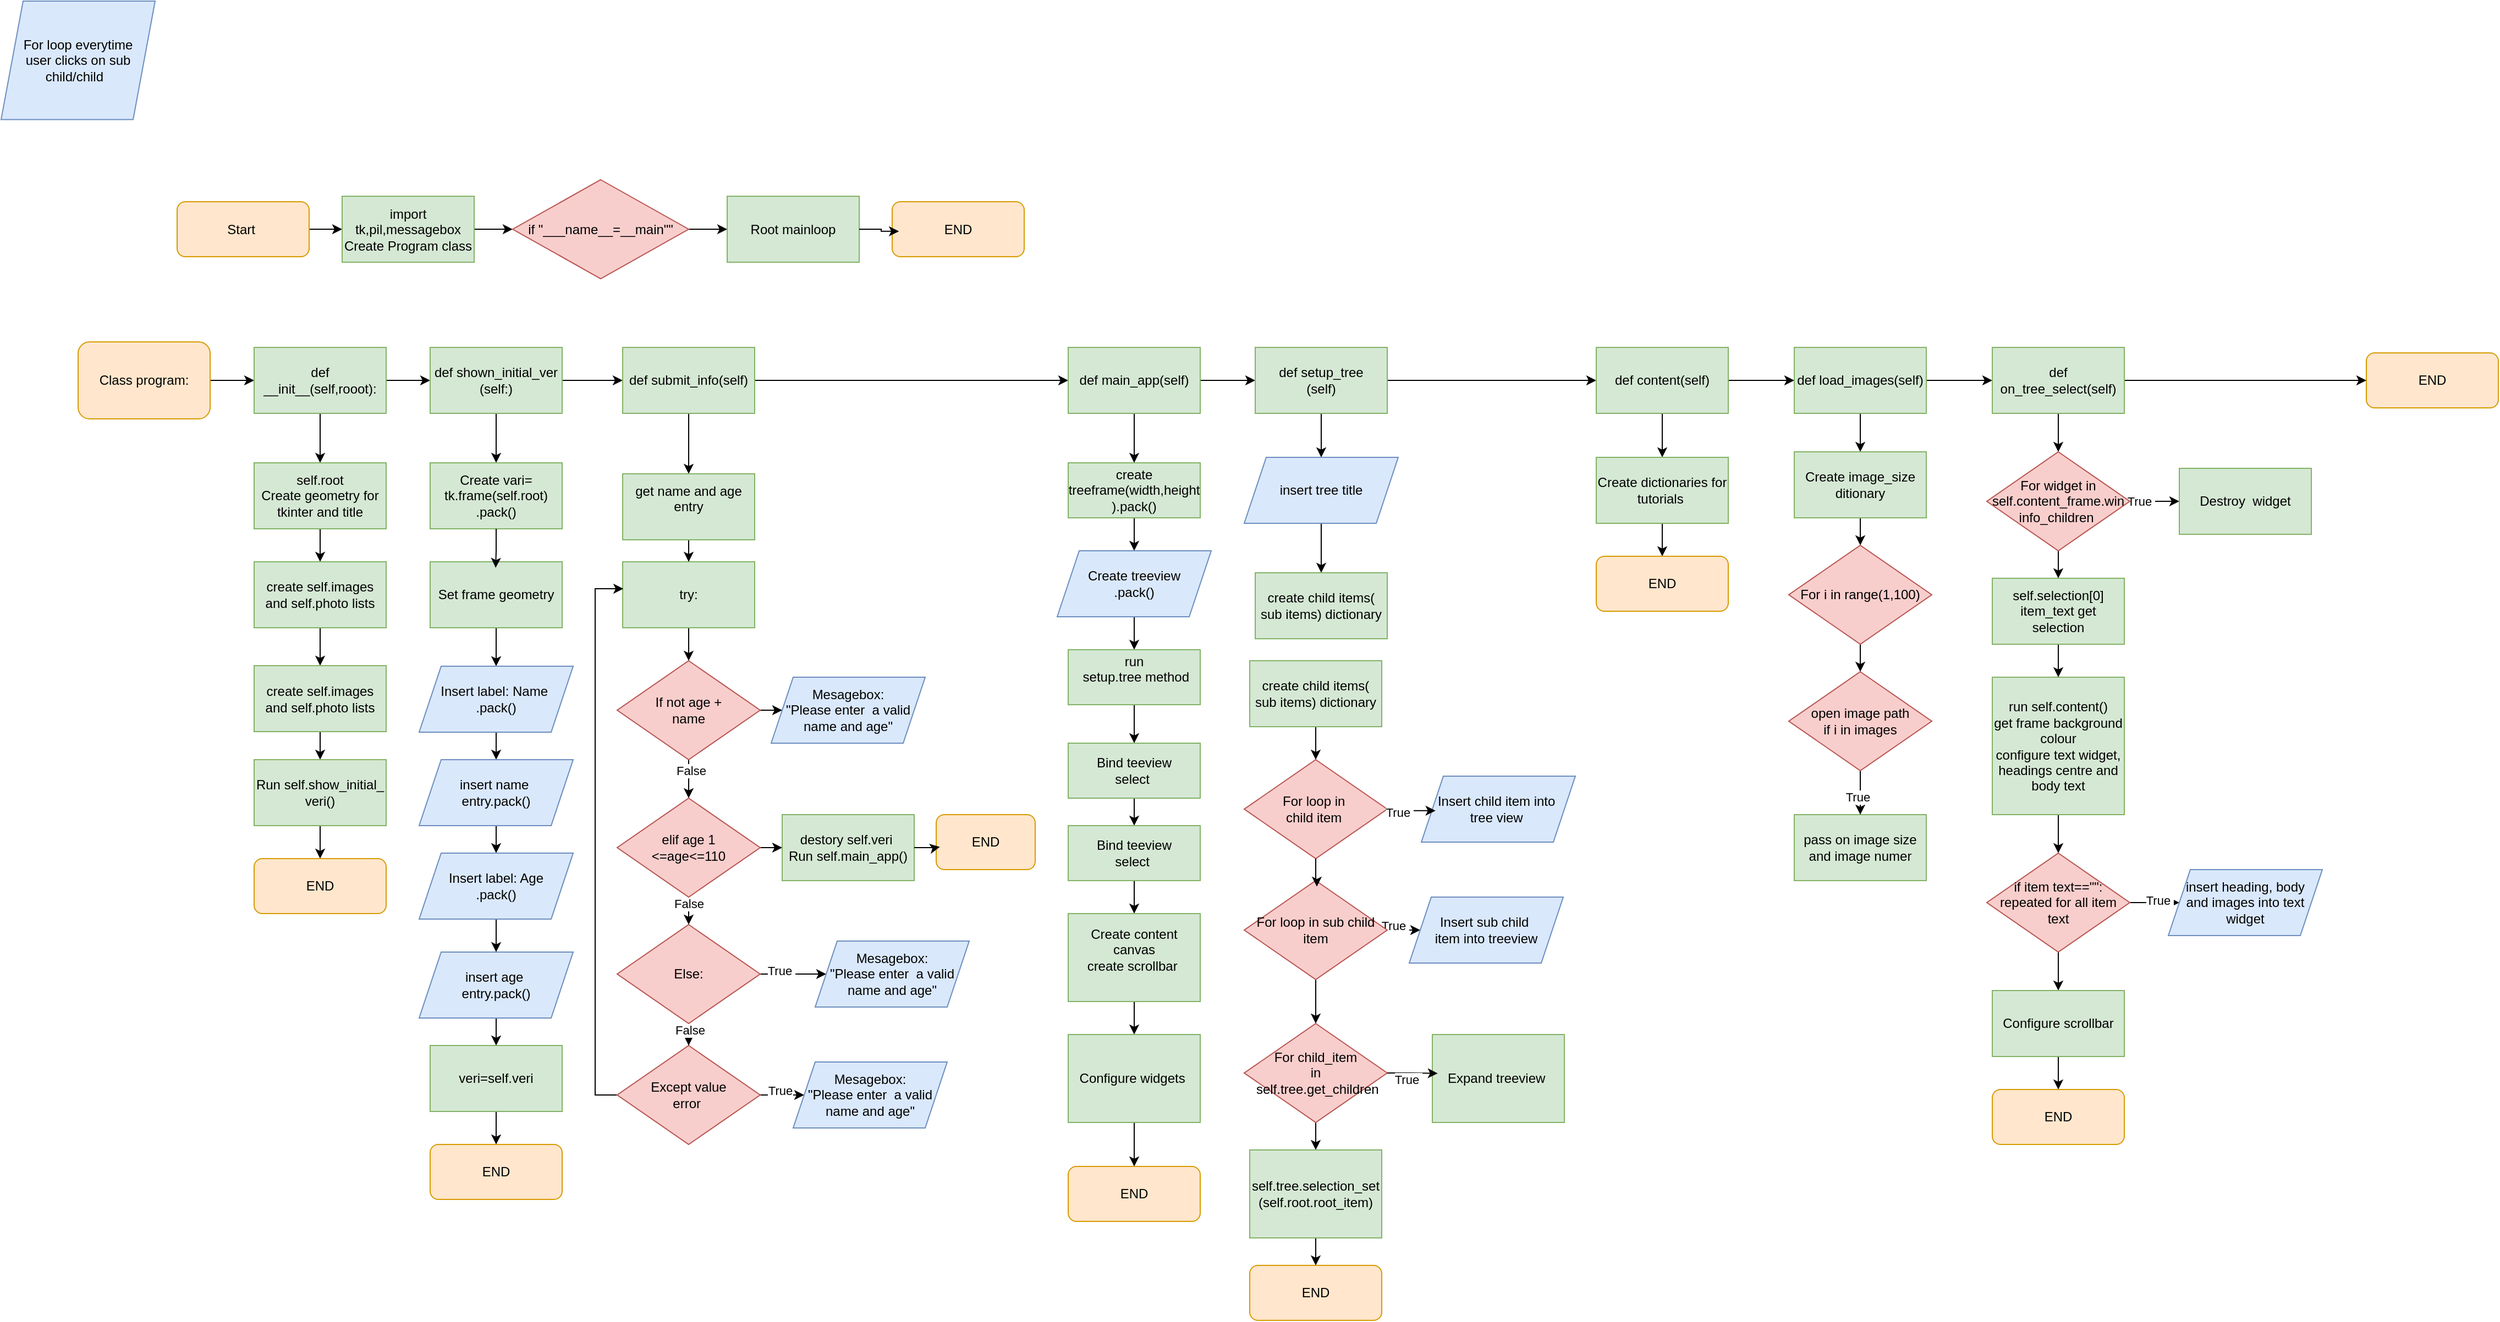 <mxfile version="24.7.16">
  <diagram id="C5RBs43oDa-KdzZeNtuy" name="Page-1">
    <mxGraphModel dx="2062" dy="1797" grid="1" gridSize="10" guides="1" tooltips="1" connect="1" arrows="1" fold="1" page="1" pageScale="1" pageWidth="827" pageHeight="1169" math="0" shadow="0">
      <root>
        <mxCell id="WIyWlLk6GJQsqaUBKTNV-0" />
        <mxCell id="WIyWlLk6GJQsqaUBKTNV-1" parent="WIyWlLk6GJQsqaUBKTNV-0" />
        <mxCell id="LlUl3qXtTgZlKiB08FRf-0" style="edgeStyle=orthogonalEdgeStyle;rounded=0;orthogonalLoop=1;jettySize=auto;html=1;" edge="1" parent="WIyWlLk6GJQsqaUBKTNV-1" source="LlUl3qXtTgZlKiB08FRf-1" target="LlUl3qXtTgZlKiB08FRf-9">
          <mxGeometry relative="1" as="geometry" />
        </mxCell>
        <mxCell id="LlUl3qXtTgZlKiB08FRf-1" value="Start&amp;nbsp;" style="rounded=1;whiteSpace=wrap;html=1;fillColor=#ffe6cc;strokeColor=#d79b00;" vertex="1" parent="WIyWlLk6GJQsqaUBKTNV-1">
          <mxGeometry x="-10" y="102.5" width="120" height="50" as="geometry" />
        </mxCell>
        <mxCell id="LlUl3qXtTgZlKiB08FRf-69" style="edgeStyle=orthogonalEdgeStyle;rounded=0;orthogonalLoop=1;jettySize=auto;html=1;" edge="1" parent="WIyWlLk6GJQsqaUBKTNV-1" source="LlUl3qXtTgZlKiB08FRf-9" target="LlUl3qXtTgZlKiB08FRf-75">
          <mxGeometry relative="1" as="geometry">
            <mxPoint x="305" y="127.5" as="targetPoint" />
          </mxGeometry>
        </mxCell>
        <mxCell id="LlUl3qXtTgZlKiB08FRf-9" value="&lt;div&gt;import tk,pil,messagebox&lt;/div&gt;Create Program class" style="rounded=0;whiteSpace=wrap;html=1;fillColor=#d5e8d4;strokeColor=#82b366;" vertex="1" parent="WIyWlLk6GJQsqaUBKTNV-1">
          <mxGeometry x="140" y="97.5" width="120" height="60" as="geometry" />
        </mxCell>
        <mxCell id="LlUl3qXtTgZlKiB08FRf-12" value="END" style="rounded=1;whiteSpace=wrap;html=1;fillColor=#ffe6cc;strokeColor=#d79b00;" vertex="1" parent="WIyWlLk6GJQsqaUBKTNV-1">
          <mxGeometry x="640" y="102.5" width="120" height="50" as="geometry" />
        </mxCell>
        <mxCell id="LlUl3qXtTgZlKiB08FRf-18" style="edgeStyle=orthogonalEdgeStyle;rounded=0;orthogonalLoop=1;jettySize=auto;html=1;" edge="1" parent="WIyWlLk6GJQsqaUBKTNV-1" source="LlUl3qXtTgZlKiB08FRf-19" target="LlUl3qXtTgZlKiB08FRf-80">
          <mxGeometry relative="1" as="geometry">
            <mxPoint x="40" y="265" as="targetPoint" />
          </mxGeometry>
        </mxCell>
        <mxCell id="LlUl3qXtTgZlKiB08FRf-19" value="Class program:" style="rounded=1;whiteSpace=wrap;html=1;fillColor=#ffe6cc;strokeColor=#d79b00;" vertex="1" parent="WIyWlLk6GJQsqaUBKTNV-1">
          <mxGeometry x="-100" y="230" width="120" height="70" as="geometry" />
        </mxCell>
        <mxCell id="LlUl3qXtTgZlKiB08FRf-22" value="END" style="rounded=1;whiteSpace=wrap;html=1;fillColor=#ffe6cc;strokeColor=#d79b00;" vertex="1" parent="WIyWlLk6GJQsqaUBKTNV-1">
          <mxGeometry x="1980" y="240" width="120" height="50" as="geometry" />
        </mxCell>
        <mxCell id="LlUl3qXtTgZlKiB08FRf-67" value="Root mainloop" style="rounded=0;whiteSpace=wrap;html=1;fillColor=#d5e8d4;strokeColor=#82b366;" vertex="1" parent="WIyWlLk6GJQsqaUBKTNV-1">
          <mxGeometry x="490" y="97.5" width="120" height="60" as="geometry" />
        </mxCell>
        <mxCell id="LlUl3qXtTgZlKiB08FRf-74" style="edgeStyle=orthogonalEdgeStyle;rounded=0;orthogonalLoop=1;jettySize=auto;html=1;entryX=0.051;entryY=0.538;entryDx=0;entryDy=0;entryPerimeter=0;" edge="1" parent="WIyWlLk6GJQsqaUBKTNV-1" source="LlUl3qXtTgZlKiB08FRf-67" target="LlUl3qXtTgZlKiB08FRf-12">
          <mxGeometry relative="1" as="geometry" />
        </mxCell>
        <mxCell id="LlUl3qXtTgZlKiB08FRf-77" style="edgeStyle=orthogonalEdgeStyle;rounded=0;orthogonalLoop=1;jettySize=auto;html=1;entryX=0;entryY=0.5;entryDx=0;entryDy=0;" edge="1" parent="WIyWlLk6GJQsqaUBKTNV-1" source="LlUl3qXtTgZlKiB08FRf-75" target="LlUl3qXtTgZlKiB08FRf-67">
          <mxGeometry relative="1" as="geometry" />
        </mxCell>
        <mxCell id="LlUl3qXtTgZlKiB08FRf-75" value="if &quot;___name__=__main&quot;&quot;" style="rhombus;whiteSpace=wrap;html=1;fillColor=#f8cecc;strokeColor=#b85450;" vertex="1" parent="WIyWlLk6GJQsqaUBKTNV-1">
          <mxGeometry x="295" y="82.5" width="160" height="90" as="geometry" />
        </mxCell>
        <mxCell id="LlUl3qXtTgZlKiB08FRf-78" value="For loop everytime&lt;div&gt;user clicks on sub&lt;/div&gt;&lt;div&gt;child/child&amp;nbsp;&amp;nbsp;&lt;/div&gt;" style="shape=parallelogram;perimeter=parallelogramPerimeter;whiteSpace=wrap;html=1;fixedSize=1;fillColor=#dae8fc;strokeColor=#6c8ebf;" vertex="1" parent="WIyWlLk6GJQsqaUBKTNV-1">
          <mxGeometry x="-170" y="-80.0" width="140" height="107.72" as="geometry" />
        </mxCell>
        <mxCell id="LlUl3qXtTgZlKiB08FRf-82" style="edgeStyle=orthogonalEdgeStyle;rounded=0;orthogonalLoop=1;jettySize=auto;html=1;entryX=0;entryY=0.5;entryDx=0;entryDy=0;" edge="1" parent="WIyWlLk6GJQsqaUBKTNV-1" source="LlUl3qXtTgZlKiB08FRf-80" target="LlUl3qXtTgZlKiB08FRf-81">
          <mxGeometry relative="1" as="geometry" />
        </mxCell>
        <mxCell id="LlUl3qXtTgZlKiB08FRf-109" style="edgeStyle=orthogonalEdgeStyle;rounded=0;orthogonalLoop=1;jettySize=auto;html=1;" edge="1" parent="WIyWlLk6GJQsqaUBKTNV-1" source="LlUl3qXtTgZlKiB08FRf-80" target="LlUl3qXtTgZlKiB08FRf-108">
          <mxGeometry relative="1" as="geometry" />
        </mxCell>
        <mxCell id="LlUl3qXtTgZlKiB08FRf-80" value="def __init__(self,rooot):" style="rounded=0;whiteSpace=wrap;html=1;fillColor=#d5e8d4;strokeColor=#82b366;" vertex="1" parent="WIyWlLk6GJQsqaUBKTNV-1">
          <mxGeometry x="60" y="235" width="120" height="60" as="geometry" />
        </mxCell>
        <mxCell id="LlUl3qXtTgZlKiB08FRf-86" style="edgeStyle=orthogonalEdgeStyle;rounded=0;orthogonalLoop=1;jettySize=auto;html=1;entryX=0;entryY=0.5;entryDx=0;entryDy=0;" edge="1" parent="WIyWlLk6GJQsqaUBKTNV-1" source="LlUl3qXtTgZlKiB08FRf-81" target="LlUl3qXtTgZlKiB08FRf-83">
          <mxGeometry relative="1" as="geometry" />
        </mxCell>
        <mxCell id="LlUl3qXtTgZlKiB08FRf-120" style="edgeStyle=orthogonalEdgeStyle;rounded=0;orthogonalLoop=1;jettySize=auto;html=1;" edge="1" parent="WIyWlLk6GJQsqaUBKTNV-1" source="LlUl3qXtTgZlKiB08FRf-81" target="LlUl3qXtTgZlKiB08FRf-119">
          <mxGeometry relative="1" as="geometry" />
        </mxCell>
        <mxCell id="LlUl3qXtTgZlKiB08FRf-81" value="def shown_initial_ver&lt;div&gt;(self:)&lt;/div&gt;" style="rounded=0;whiteSpace=wrap;html=1;fillColor=#d5e8d4;strokeColor=#82b366;" vertex="1" parent="WIyWlLk6GJQsqaUBKTNV-1">
          <mxGeometry x="220" y="235" width="120" height="60" as="geometry" />
        </mxCell>
        <mxCell id="LlUl3qXtTgZlKiB08FRf-92" style="edgeStyle=orthogonalEdgeStyle;rounded=0;orthogonalLoop=1;jettySize=auto;html=1;entryX=0;entryY=0.5;entryDx=0;entryDy=0;" edge="1" parent="WIyWlLk6GJQsqaUBKTNV-1" source="LlUl3qXtTgZlKiB08FRf-83" target="LlUl3qXtTgZlKiB08FRf-88">
          <mxGeometry relative="1" as="geometry" />
        </mxCell>
        <mxCell id="LlUl3qXtTgZlKiB08FRf-143" style="edgeStyle=orthogonalEdgeStyle;rounded=0;orthogonalLoop=1;jettySize=auto;html=1;" edge="1" parent="WIyWlLk6GJQsqaUBKTNV-1" source="LlUl3qXtTgZlKiB08FRf-83" target="LlUl3qXtTgZlKiB08FRf-137">
          <mxGeometry relative="1" as="geometry" />
        </mxCell>
        <mxCell id="LlUl3qXtTgZlKiB08FRf-83" value="def submit_info(self)" style="rounded=0;whiteSpace=wrap;html=1;fillColor=#d5e8d4;strokeColor=#82b366;" vertex="1" parent="WIyWlLk6GJQsqaUBKTNV-1">
          <mxGeometry x="395" y="235" width="120" height="60" as="geometry" />
        </mxCell>
        <mxCell id="LlUl3qXtTgZlKiB08FRf-87" style="edgeStyle=orthogonalEdgeStyle;rounded=0;orthogonalLoop=1;jettySize=auto;html=1;entryX=0;entryY=0.5;entryDx=0;entryDy=0;" edge="1" parent="WIyWlLk6GJQsqaUBKTNV-1" source="LlUl3qXtTgZlKiB08FRf-88" target="LlUl3qXtTgZlKiB08FRf-91">
          <mxGeometry relative="1" as="geometry">
            <mxPoint x="960.0" y="265" as="targetPoint" />
          </mxGeometry>
        </mxCell>
        <mxCell id="LlUl3qXtTgZlKiB08FRf-177" style="edgeStyle=orthogonalEdgeStyle;rounded=0;orthogonalLoop=1;jettySize=auto;html=1;" edge="1" parent="WIyWlLk6GJQsqaUBKTNV-1" source="LlUl3qXtTgZlKiB08FRf-88" target="LlUl3qXtTgZlKiB08FRf-176">
          <mxGeometry relative="1" as="geometry" />
        </mxCell>
        <mxCell id="LlUl3qXtTgZlKiB08FRf-88" value="def main_app(self)" style="rounded=0;whiteSpace=wrap;html=1;fillColor=#d5e8d4;strokeColor=#82b366;" vertex="1" parent="WIyWlLk6GJQsqaUBKTNV-1">
          <mxGeometry x="800" y="235" width="120" height="60" as="geometry" />
        </mxCell>
        <mxCell id="LlUl3qXtTgZlKiB08FRf-94" style="edgeStyle=orthogonalEdgeStyle;rounded=0;orthogonalLoop=1;jettySize=auto;html=1;entryX=0;entryY=0.5;entryDx=0;entryDy=0;" edge="1" parent="WIyWlLk6GJQsqaUBKTNV-1" source="LlUl3qXtTgZlKiB08FRf-91" target="LlUl3qXtTgZlKiB08FRf-96">
          <mxGeometry relative="1" as="geometry">
            <mxPoint x="1141" y="265" as="targetPoint" />
          </mxGeometry>
        </mxCell>
        <mxCell id="LlUl3qXtTgZlKiB08FRf-199" style="edgeStyle=orthogonalEdgeStyle;rounded=0;orthogonalLoop=1;jettySize=auto;html=1;" edge="1" parent="WIyWlLk6GJQsqaUBKTNV-1" source="LlUl3qXtTgZlKiB08FRf-91" target="LlUl3qXtTgZlKiB08FRf-198">
          <mxGeometry relative="1" as="geometry" />
        </mxCell>
        <mxCell id="LlUl3qXtTgZlKiB08FRf-91" value="def setup_tree&lt;div&gt;(self)&lt;/div&gt;" style="rounded=0;whiteSpace=wrap;html=1;fillColor=#d5e8d4;strokeColor=#82b366;" vertex="1" parent="WIyWlLk6GJQsqaUBKTNV-1">
          <mxGeometry x="970" y="235" width="120" height="60" as="geometry" />
        </mxCell>
        <mxCell id="LlUl3qXtTgZlKiB08FRf-217" style="edgeStyle=orthogonalEdgeStyle;rounded=0;orthogonalLoop=1;jettySize=auto;html=1;entryX=0;entryY=0.5;entryDx=0;entryDy=0;" edge="1" parent="WIyWlLk6GJQsqaUBKTNV-1" source="LlUl3qXtTgZlKiB08FRf-96" target="LlUl3qXtTgZlKiB08FRf-97">
          <mxGeometry relative="1" as="geometry" />
        </mxCell>
        <mxCell id="LlUl3qXtTgZlKiB08FRf-232" style="edgeStyle=orthogonalEdgeStyle;rounded=0;orthogonalLoop=1;jettySize=auto;html=1;" edge="1" parent="WIyWlLk6GJQsqaUBKTNV-1" source="LlUl3qXtTgZlKiB08FRf-96" target="LlUl3qXtTgZlKiB08FRf-231">
          <mxGeometry relative="1" as="geometry" />
        </mxCell>
        <mxCell id="LlUl3qXtTgZlKiB08FRf-96" value="def content(self)" style="rounded=0;whiteSpace=wrap;html=1;fillColor=#d5e8d4;strokeColor=#82b366;" vertex="1" parent="WIyWlLk6GJQsqaUBKTNV-1">
          <mxGeometry x="1280" y="235" width="120" height="60" as="geometry" />
        </mxCell>
        <mxCell id="LlUl3qXtTgZlKiB08FRf-236" style="edgeStyle=orthogonalEdgeStyle;rounded=0;orthogonalLoop=1;jettySize=auto;html=1;entryX=0.5;entryY=0;entryDx=0;entryDy=0;" edge="1" parent="WIyWlLk6GJQsqaUBKTNV-1" source="LlUl3qXtTgZlKiB08FRf-97" target="LlUl3qXtTgZlKiB08FRf-235">
          <mxGeometry relative="1" as="geometry" />
        </mxCell>
        <mxCell id="LlUl3qXtTgZlKiB08FRf-254" style="edgeStyle=orthogonalEdgeStyle;rounded=0;orthogonalLoop=1;jettySize=auto;html=1;entryX=0;entryY=0.5;entryDx=0;entryDy=0;" edge="1" parent="WIyWlLk6GJQsqaUBKTNV-1" source="LlUl3qXtTgZlKiB08FRf-97" target="LlUl3qXtTgZlKiB08FRf-99">
          <mxGeometry relative="1" as="geometry" />
        </mxCell>
        <mxCell id="LlUl3qXtTgZlKiB08FRf-97" value="def load_images(self)" style="rounded=0;whiteSpace=wrap;html=1;fillColor=#d5e8d4;strokeColor=#82b366;" vertex="1" parent="WIyWlLk6GJQsqaUBKTNV-1">
          <mxGeometry x="1460" y="235" width="120" height="60" as="geometry" />
        </mxCell>
        <mxCell id="LlUl3qXtTgZlKiB08FRf-107" style="edgeStyle=orthogonalEdgeStyle;rounded=0;orthogonalLoop=1;jettySize=auto;html=1;" edge="1" parent="WIyWlLk6GJQsqaUBKTNV-1" source="LlUl3qXtTgZlKiB08FRf-99" target="LlUl3qXtTgZlKiB08FRf-22">
          <mxGeometry relative="1" as="geometry" />
        </mxCell>
        <mxCell id="LlUl3qXtTgZlKiB08FRf-257" style="edgeStyle=orthogonalEdgeStyle;rounded=0;orthogonalLoop=1;jettySize=auto;html=1;" edge="1" parent="WIyWlLk6GJQsqaUBKTNV-1" source="LlUl3qXtTgZlKiB08FRf-99" target="LlUl3qXtTgZlKiB08FRf-255">
          <mxGeometry relative="1" as="geometry" />
        </mxCell>
        <mxCell id="LlUl3qXtTgZlKiB08FRf-99" value="def on_tree_select(self)" style="rounded=0;whiteSpace=wrap;html=1;fillColor=#d5e8d4;strokeColor=#82b366;" vertex="1" parent="WIyWlLk6GJQsqaUBKTNV-1">
          <mxGeometry x="1640" y="235" width="120" height="60" as="geometry" />
        </mxCell>
        <mxCell id="LlUl3qXtTgZlKiB08FRf-111" style="edgeStyle=orthogonalEdgeStyle;rounded=0;orthogonalLoop=1;jettySize=auto;html=1;" edge="1" parent="WIyWlLk6GJQsqaUBKTNV-1" source="LlUl3qXtTgZlKiB08FRf-108" target="LlUl3qXtTgZlKiB08FRf-110">
          <mxGeometry relative="1" as="geometry" />
        </mxCell>
        <mxCell id="LlUl3qXtTgZlKiB08FRf-108" value="&lt;div&gt;self.root&lt;/div&gt;Create geometry for tkinter and title" style="rounded=0;whiteSpace=wrap;html=1;fillColor=#d5e8d4;strokeColor=#82b366;" vertex="1" parent="WIyWlLk6GJQsqaUBKTNV-1">
          <mxGeometry x="60" y="340" width="120" height="60" as="geometry" />
        </mxCell>
        <mxCell id="LlUl3qXtTgZlKiB08FRf-114" style="edgeStyle=orthogonalEdgeStyle;rounded=0;orthogonalLoop=1;jettySize=auto;html=1;" edge="1" parent="WIyWlLk6GJQsqaUBKTNV-1" source="LlUl3qXtTgZlKiB08FRf-110" target="LlUl3qXtTgZlKiB08FRf-112">
          <mxGeometry relative="1" as="geometry" />
        </mxCell>
        <mxCell id="LlUl3qXtTgZlKiB08FRf-110" value="create self.images and self.photo lists" style="rounded=0;whiteSpace=wrap;html=1;fillColor=#d5e8d4;strokeColor=#82b366;" vertex="1" parent="WIyWlLk6GJQsqaUBKTNV-1">
          <mxGeometry x="60" y="430" width="120" height="60" as="geometry" />
        </mxCell>
        <mxCell id="LlUl3qXtTgZlKiB08FRf-116" style="edgeStyle=orthogonalEdgeStyle;rounded=0;orthogonalLoop=1;jettySize=auto;html=1;" edge="1" parent="WIyWlLk6GJQsqaUBKTNV-1" source="LlUl3qXtTgZlKiB08FRf-112" target="LlUl3qXtTgZlKiB08FRf-115">
          <mxGeometry relative="1" as="geometry" />
        </mxCell>
        <mxCell id="LlUl3qXtTgZlKiB08FRf-112" value="create self.images and self.photo lists" style="rounded=0;whiteSpace=wrap;html=1;fillColor=#d5e8d4;strokeColor=#82b366;" vertex="1" parent="WIyWlLk6GJQsqaUBKTNV-1">
          <mxGeometry x="60" y="524.5" width="120" height="60" as="geometry" />
        </mxCell>
        <mxCell id="LlUl3qXtTgZlKiB08FRf-118" style="edgeStyle=orthogonalEdgeStyle;rounded=0;orthogonalLoop=1;jettySize=auto;html=1;" edge="1" parent="WIyWlLk6GJQsqaUBKTNV-1" source="LlUl3qXtTgZlKiB08FRf-115" target="LlUl3qXtTgZlKiB08FRf-117">
          <mxGeometry relative="1" as="geometry" />
        </mxCell>
        <mxCell id="LlUl3qXtTgZlKiB08FRf-115" value="Run self.show_initial_&lt;div&gt;veri()&lt;/div&gt;" style="rounded=0;whiteSpace=wrap;html=1;fillColor=#d5e8d4;strokeColor=#82b366;" vertex="1" parent="WIyWlLk6GJQsqaUBKTNV-1">
          <mxGeometry x="60" y="610" width="120" height="60" as="geometry" />
        </mxCell>
        <mxCell id="LlUl3qXtTgZlKiB08FRf-117" value="END" style="rounded=1;whiteSpace=wrap;html=1;fillColor=#ffe6cc;strokeColor=#d79b00;" vertex="1" parent="WIyWlLk6GJQsqaUBKTNV-1">
          <mxGeometry x="60" y="700" width="120" height="50" as="geometry" />
        </mxCell>
        <mxCell id="LlUl3qXtTgZlKiB08FRf-119" value="Create vari= tk.frame(self.root)&lt;div&gt;.pack()&lt;div&gt;&lt;/div&gt;&lt;/div&gt;" style="rounded=0;whiteSpace=wrap;html=1;fillColor=#d5e8d4;strokeColor=#82b366;" vertex="1" parent="WIyWlLk6GJQsqaUBKTNV-1">
          <mxGeometry x="220" y="340" width="120" height="60" as="geometry" />
        </mxCell>
        <mxCell id="LlUl3qXtTgZlKiB08FRf-126" style="edgeStyle=orthogonalEdgeStyle;rounded=0;orthogonalLoop=1;jettySize=auto;html=1;" edge="1" parent="WIyWlLk6GJQsqaUBKTNV-1" source="LlUl3qXtTgZlKiB08FRf-121" target="LlUl3qXtTgZlKiB08FRf-124">
          <mxGeometry relative="1" as="geometry" />
        </mxCell>
        <mxCell id="LlUl3qXtTgZlKiB08FRf-121" value="Set frame geometry&lt;div&gt;&lt;div&gt;&lt;/div&gt;&lt;/div&gt;" style="rounded=0;whiteSpace=wrap;html=1;fillColor=#d5e8d4;strokeColor=#82b366;" vertex="1" parent="WIyWlLk6GJQsqaUBKTNV-1">
          <mxGeometry x="220" y="430" width="120" height="60" as="geometry" />
        </mxCell>
        <mxCell id="LlUl3qXtTgZlKiB08FRf-122" style="edgeStyle=orthogonalEdgeStyle;rounded=0;orthogonalLoop=1;jettySize=auto;html=1;entryX=0.496;entryY=0.091;entryDx=0;entryDy=0;entryPerimeter=0;" edge="1" parent="WIyWlLk6GJQsqaUBKTNV-1" source="LlUl3qXtTgZlKiB08FRf-119" target="LlUl3qXtTgZlKiB08FRf-121">
          <mxGeometry relative="1" as="geometry" />
        </mxCell>
        <mxCell id="LlUl3qXtTgZlKiB08FRf-129" style="edgeStyle=orthogonalEdgeStyle;rounded=0;orthogonalLoop=1;jettySize=auto;html=1;" edge="1" parent="WIyWlLk6GJQsqaUBKTNV-1" source="LlUl3qXtTgZlKiB08FRf-124" target="LlUl3qXtTgZlKiB08FRf-128">
          <mxGeometry relative="1" as="geometry" />
        </mxCell>
        <mxCell id="LlUl3qXtTgZlKiB08FRf-124" value="Insert label: Name&amp;nbsp;&lt;div&gt;.pack()&lt;/div&gt;" style="shape=parallelogram;perimeter=parallelogramPerimeter;whiteSpace=wrap;html=1;fixedSize=1;fillColor=#dae8fc;strokeColor=#6c8ebf;" vertex="1" parent="WIyWlLk6GJQsqaUBKTNV-1">
          <mxGeometry x="210" y="525" width="140" height="60" as="geometry" />
        </mxCell>
        <mxCell id="LlUl3qXtTgZlKiB08FRf-140" style="edgeStyle=orthogonalEdgeStyle;rounded=0;orthogonalLoop=1;jettySize=auto;html=1;" edge="1" parent="WIyWlLk6GJQsqaUBKTNV-1" source="LlUl3qXtTgZlKiB08FRf-128" target="LlUl3qXtTgZlKiB08FRf-138">
          <mxGeometry relative="1" as="geometry" />
        </mxCell>
        <mxCell id="LlUl3qXtTgZlKiB08FRf-128" value="insert name&amp;nbsp;&lt;div&gt;entry.pack()&lt;/div&gt;" style="shape=parallelogram;perimeter=parallelogramPerimeter;whiteSpace=wrap;html=1;fixedSize=1;fillColor=#dae8fc;strokeColor=#6c8ebf;" vertex="1" parent="WIyWlLk6GJQsqaUBKTNV-1">
          <mxGeometry x="210" y="610" width="140" height="60" as="geometry" />
        </mxCell>
        <mxCell id="LlUl3qXtTgZlKiB08FRf-135" style="edgeStyle=orthogonalEdgeStyle;rounded=0;orthogonalLoop=1;jettySize=auto;html=1;" edge="1" parent="WIyWlLk6GJQsqaUBKTNV-1" source="LlUl3qXtTgZlKiB08FRf-131" target="LlUl3qXtTgZlKiB08FRf-133">
          <mxGeometry relative="1" as="geometry" />
        </mxCell>
        <mxCell id="LlUl3qXtTgZlKiB08FRf-131" value="veri=self.veri&lt;div&gt;&lt;div&gt;&lt;/div&gt;&lt;/div&gt;" style="rounded=0;whiteSpace=wrap;html=1;fillColor=#d5e8d4;strokeColor=#82b366;" vertex="1" parent="WIyWlLk6GJQsqaUBKTNV-1">
          <mxGeometry x="220" y="870" width="120" height="60" as="geometry" />
        </mxCell>
        <mxCell id="LlUl3qXtTgZlKiB08FRf-133" value="END" style="rounded=1;whiteSpace=wrap;html=1;fillColor=#ffe6cc;strokeColor=#d79b00;" vertex="1" parent="WIyWlLk6GJQsqaUBKTNV-1">
          <mxGeometry x="220" y="960" width="120" height="50" as="geometry" />
        </mxCell>
        <mxCell id="LlUl3qXtTgZlKiB08FRf-151" style="edgeStyle=orthogonalEdgeStyle;rounded=0;orthogonalLoop=1;jettySize=auto;html=1;" edge="1" parent="WIyWlLk6GJQsqaUBKTNV-1" source="LlUl3qXtTgZlKiB08FRf-136" target="LlUl3qXtTgZlKiB08FRf-147">
          <mxGeometry relative="1" as="geometry" />
        </mxCell>
        <mxCell id="LlUl3qXtTgZlKiB08FRf-172" value="False" style="edgeLabel;html=1;align=center;verticalAlign=middle;resizable=0;points=[];" vertex="1" connectable="0" parent="LlUl3qXtTgZlKiB08FRf-151">
          <mxGeometry x="-0.556" y="2" relative="1" as="geometry">
            <mxPoint as="offset" />
          </mxGeometry>
        </mxCell>
        <mxCell id="LlUl3qXtTgZlKiB08FRf-160" style="edgeStyle=orthogonalEdgeStyle;rounded=0;orthogonalLoop=1;jettySize=auto;html=1;entryX=0;entryY=0.5;entryDx=0;entryDy=0;" edge="1" parent="WIyWlLk6GJQsqaUBKTNV-1" source="LlUl3qXtTgZlKiB08FRf-136" target="LlUl3qXtTgZlKiB08FRf-159">
          <mxGeometry relative="1" as="geometry" />
        </mxCell>
        <mxCell id="LlUl3qXtTgZlKiB08FRf-136" value="If not age +&lt;div&gt;name&lt;/div&gt;" style="rhombus;whiteSpace=wrap;html=1;fillColor=#f8cecc;strokeColor=#b85450;" vertex="1" parent="WIyWlLk6GJQsqaUBKTNV-1">
          <mxGeometry x="390" y="520" width="130" height="90" as="geometry" />
        </mxCell>
        <mxCell id="LlUl3qXtTgZlKiB08FRf-149" style="edgeStyle=orthogonalEdgeStyle;rounded=0;orthogonalLoop=1;jettySize=auto;html=1;" edge="1" parent="WIyWlLk6GJQsqaUBKTNV-1" source="LlUl3qXtTgZlKiB08FRf-137" target="LlUl3qXtTgZlKiB08FRf-148">
          <mxGeometry relative="1" as="geometry" />
        </mxCell>
        <mxCell id="LlUl3qXtTgZlKiB08FRf-137" value="get name and age entry&lt;div&gt;&lt;div&gt;&lt;/div&gt;&lt;/div&gt;&lt;div&gt;&lt;br&gt;&lt;/div&gt;" style="rounded=0;whiteSpace=wrap;html=1;fillColor=#d5e8d4;strokeColor=#82b366;" vertex="1" parent="WIyWlLk6GJQsqaUBKTNV-1">
          <mxGeometry x="395" y="350" width="120" height="60" as="geometry" />
        </mxCell>
        <mxCell id="LlUl3qXtTgZlKiB08FRf-141" style="edgeStyle=orthogonalEdgeStyle;rounded=0;orthogonalLoop=1;jettySize=auto;html=1;" edge="1" parent="WIyWlLk6GJQsqaUBKTNV-1" source="LlUl3qXtTgZlKiB08FRf-138" target="LlUl3qXtTgZlKiB08FRf-139">
          <mxGeometry relative="1" as="geometry" />
        </mxCell>
        <mxCell id="LlUl3qXtTgZlKiB08FRf-138" value="Insert label: Age&lt;div&gt;.pack()&lt;/div&gt;" style="shape=parallelogram;perimeter=parallelogramPerimeter;whiteSpace=wrap;html=1;fixedSize=1;fillColor=#dae8fc;strokeColor=#6c8ebf;" vertex="1" parent="WIyWlLk6GJQsqaUBKTNV-1">
          <mxGeometry x="210" y="695" width="140" height="60" as="geometry" />
        </mxCell>
        <mxCell id="LlUl3qXtTgZlKiB08FRf-142" style="edgeStyle=orthogonalEdgeStyle;rounded=0;orthogonalLoop=1;jettySize=auto;html=1;" edge="1" parent="WIyWlLk6GJQsqaUBKTNV-1" source="LlUl3qXtTgZlKiB08FRf-139" target="LlUl3qXtTgZlKiB08FRf-131">
          <mxGeometry relative="1" as="geometry" />
        </mxCell>
        <mxCell id="LlUl3qXtTgZlKiB08FRf-139" value="insert age&amp;nbsp;&lt;div&gt;entry.pack()&lt;/div&gt;" style="shape=parallelogram;perimeter=parallelogramPerimeter;whiteSpace=wrap;html=1;fixedSize=1;fillColor=#dae8fc;strokeColor=#6c8ebf;" vertex="1" parent="WIyWlLk6GJQsqaUBKTNV-1">
          <mxGeometry x="210" y="785" width="140" height="60" as="geometry" />
        </mxCell>
        <mxCell id="LlUl3qXtTgZlKiB08FRf-156" style="edgeStyle=orthogonalEdgeStyle;rounded=0;orthogonalLoop=1;jettySize=auto;html=1;" edge="1" parent="WIyWlLk6GJQsqaUBKTNV-1" source="LlUl3qXtTgZlKiB08FRf-145" target="LlUl3qXtTgZlKiB08FRf-155">
          <mxGeometry relative="1" as="geometry" />
        </mxCell>
        <mxCell id="LlUl3qXtTgZlKiB08FRf-174" value="False" style="edgeLabel;html=1;align=center;verticalAlign=middle;resizable=0;points=[];" vertex="1" connectable="0" parent="LlUl3qXtTgZlKiB08FRf-156">
          <mxGeometry x="0.525" y="1" relative="1" as="geometry">
            <mxPoint as="offset" />
          </mxGeometry>
        </mxCell>
        <mxCell id="LlUl3qXtTgZlKiB08FRf-171" style="edgeStyle=orthogonalEdgeStyle;rounded=0;orthogonalLoop=1;jettySize=auto;html=1;entryX=0;entryY=0.5;entryDx=0;entryDy=0;" edge="1" parent="WIyWlLk6GJQsqaUBKTNV-1" source="LlUl3qXtTgZlKiB08FRf-145" target="LlUl3qXtTgZlKiB08FRf-169">
          <mxGeometry relative="1" as="geometry" />
        </mxCell>
        <mxCell id="LlUl3qXtTgZlKiB08FRf-289" value="True&amp;nbsp;" style="edgeLabel;html=1;align=center;verticalAlign=middle;resizable=0;points=[];" vertex="1" connectable="0" parent="LlUl3qXtTgZlKiB08FRf-171">
          <mxGeometry x="-0.372" y="3" relative="1" as="geometry">
            <mxPoint as="offset" />
          </mxGeometry>
        </mxCell>
        <mxCell id="LlUl3qXtTgZlKiB08FRf-145" value="Else:" style="rhombus;whiteSpace=wrap;html=1;fillColor=#f8cecc;strokeColor=#b85450;" vertex="1" parent="WIyWlLk6GJQsqaUBKTNV-1">
          <mxGeometry x="390" y="760" width="130" height="90" as="geometry" />
        </mxCell>
        <mxCell id="LlUl3qXtTgZlKiB08FRf-152" style="edgeStyle=orthogonalEdgeStyle;rounded=0;orthogonalLoop=1;jettySize=auto;html=1;entryX=0.5;entryY=0;entryDx=0;entryDy=0;" edge="1" parent="WIyWlLk6GJQsqaUBKTNV-1" source="LlUl3qXtTgZlKiB08FRf-147" target="LlUl3qXtTgZlKiB08FRf-145">
          <mxGeometry relative="1" as="geometry" />
        </mxCell>
        <mxCell id="LlUl3qXtTgZlKiB08FRf-173" value="False" style="edgeLabel;html=1;align=center;verticalAlign=middle;resizable=0;points=[];" vertex="1" connectable="0" parent="LlUl3qXtTgZlKiB08FRf-152">
          <mxGeometry x="0.316" relative="1" as="geometry">
            <mxPoint as="offset" />
          </mxGeometry>
        </mxCell>
        <mxCell id="LlUl3qXtTgZlKiB08FRf-165" style="edgeStyle=orthogonalEdgeStyle;rounded=0;orthogonalLoop=1;jettySize=auto;html=1;" edge="1" parent="WIyWlLk6GJQsqaUBKTNV-1" source="LlUl3qXtTgZlKiB08FRf-147" target="LlUl3qXtTgZlKiB08FRf-164">
          <mxGeometry relative="1" as="geometry" />
        </mxCell>
        <mxCell id="LlUl3qXtTgZlKiB08FRf-147" value="elif age 1&lt;div&gt;&amp;lt;=age&amp;lt;=110&lt;/div&gt;" style="rhombus;whiteSpace=wrap;html=1;fillColor=#f8cecc;strokeColor=#b85450;" vertex="1" parent="WIyWlLk6GJQsqaUBKTNV-1">
          <mxGeometry x="390" y="645" width="130" height="90" as="geometry" />
        </mxCell>
        <mxCell id="LlUl3qXtTgZlKiB08FRf-150" style="edgeStyle=orthogonalEdgeStyle;rounded=0;orthogonalLoop=1;jettySize=auto;html=1;" edge="1" parent="WIyWlLk6GJQsqaUBKTNV-1" source="LlUl3qXtTgZlKiB08FRf-148" target="LlUl3qXtTgZlKiB08FRf-136">
          <mxGeometry relative="1" as="geometry" />
        </mxCell>
        <mxCell id="LlUl3qXtTgZlKiB08FRf-148" value="try:" style="rounded=0;whiteSpace=wrap;html=1;fillColor=#d5e8d4;strokeColor=#82b366;" vertex="1" parent="WIyWlLk6GJQsqaUBKTNV-1">
          <mxGeometry x="395" y="430" width="120" height="60" as="geometry" />
        </mxCell>
        <mxCell id="LlUl3qXtTgZlKiB08FRf-175" style="edgeStyle=orthogonalEdgeStyle;rounded=0;orthogonalLoop=1;jettySize=auto;html=1;entryX=0.005;entryY=0.409;entryDx=0;entryDy=0;entryPerimeter=0;" edge="1" parent="WIyWlLk6GJQsqaUBKTNV-1" source="LlUl3qXtTgZlKiB08FRf-155" target="LlUl3qXtTgZlKiB08FRf-148">
          <mxGeometry relative="1" as="geometry">
            <mxPoint x="370.0" y="730" as="targetPoint" />
            <Array as="points">
              <mxPoint x="370" y="915" />
              <mxPoint x="370" y="454" />
            </Array>
          </mxGeometry>
        </mxCell>
        <mxCell id="LlUl3qXtTgZlKiB08FRf-288" style="edgeStyle=orthogonalEdgeStyle;rounded=0;orthogonalLoop=1;jettySize=auto;html=1;" edge="1" parent="WIyWlLk6GJQsqaUBKTNV-1" source="LlUl3qXtTgZlKiB08FRf-155" target="LlUl3qXtTgZlKiB08FRf-287">
          <mxGeometry relative="1" as="geometry" />
        </mxCell>
        <mxCell id="LlUl3qXtTgZlKiB08FRf-290" value="True" style="edgeLabel;html=1;align=center;verticalAlign=middle;resizable=0;points=[];" vertex="1" connectable="0" parent="LlUl3qXtTgZlKiB08FRf-288">
          <mxGeometry x="-0.272" y="-4" relative="1" as="geometry">
            <mxPoint as="offset" />
          </mxGeometry>
        </mxCell>
        <mxCell id="LlUl3qXtTgZlKiB08FRf-155" value="Except value&lt;div&gt;error&amp;nbsp;&lt;/div&gt;" style="rhombus;whiteSpace=wrap;html=1;fillColor=#f8cecc;strokeColor=#b85450;" vertex="1" parent="WIyWlLk6GJQsqaUBKTNV-1">
          <mxGeometry x="390" y="870" width="130" height="90" as="geometry" />
        </mxCell>
        <mxCell id="LlUl3qXtTgZlKiB08FRf-159" value="Mesagebox:&lt;div&gt;&quot;Please enter&amp;nbsp; a valid name and age&lt;span style=&quot;background-color: initial;&quot;&gt;&quot;&lt;/span&gt;&lt;/div&gt;" style="shape=parallelogram;perimeter=parallelogramPerimeter;whiteSpace=wrap;html=1;fixedSize=1;fillColor=#dae8fc;strokeColor=#6c8ebf;" vertex="1" parent="WIyWlLk6GJQsqaUBKTNV-1">
          <mxGeometry x="530" y="535" width="140" height="60" as="geometry" />
        </mxCell>
        <mxCell id="LlUl3qXtTgZlKiB08FRf-164" value="destory self.veri&amp;nbsp;&lt;div&gt;Run self.main_app()&lt;/div&gt;" style="rounded=0;whiteSpace=wrap;html=1;fillColor=#d5e8d4;strokeColor=#82b366;" vertex="1" parent="WIyWlLk6GJQsqaUBKTNV-1">
          <mxGeometry x="540" y="660" width="120" height="60" as="geometry" />
        </mxCell>
        <mxCell id="LlUl3qXtTgZlKiB08FRf-166" value="END" style="rounded=1;whiteSpace=wrap;html=1;fillColor=#ffe6cc;strokeColor=#d79b00;" vertex="1" parent="WIyWlLk6GJQsqaUBKTNV-1">
          <mxGeometry x="680" y="660" width="90" height="50" as="geometry" />
        </mxCell>
        <mxCell id="LlUl3qXtTgZlKiB08FRf-167" style="edgeStyle=orthogonalEdgeStyle;rounded=0;orthogonalLoop=1;jettySize=auto;html=1;entryX=0.037;entryY=0.588;entryDx=0;entryDy=0;entryPerimeter=0;" edge="1" parent="WIyWlLk6GJQsqaUBKTNV-1" source="LlUl3qXtTgZlKiB08FRf-164" target="LlUl3qXtTgZlKiB08FRf-166">
          <mxGeometry relative="1" as="geometry" />
        </mxCell>
        <mxCell id="LlUl3qXtTgZlKiB08FRf-169" value="Mesagebox:&lt;div&gt;&quot;Please enter&amp;nbsp; a valid name and age&lt;span style=&quot;background-color: initial;&quot;&gt;&quot;&lt;/span&gt;&lt;/div&gt;" style="shape=parallelogram;perimeter=parallelogramPerimeter;whiteSpace=wrap;html=1;fixedSize=1;fillColor=#dae8fc;strokeColor=#6c8ebf;" vertex="1" parent="WIyWlLk6GJQsqaUBKTNV-1">
          <mxGeometry x="570" y="775" width="140" height="60" as="geometry" />
        </mxCell>
        <mxCell id="LlUl3qXtTgZlKiB08FRf-180" style="edgeStyle=orthogonalEdgeStyle;rounded=0;orthogonalLoop=1;jettySize=auto;html=1;" edge="1" parent="WIyWlLk6GJQsqaUBKTNV-1" source="LlUl3qXtTgZlKiB08FRf-176" target="LlUl3qXtTgZlKiB08FRf-179">
          <mxGeometry relative="1" as="geometry" />
        </mxCell>
        <mxCell id="LlUl3qXtTgZlKiB08FRf-176" value="create treeframe(width,height&lt;div&gt;).pack()&lt;/div&gt;" style="rounded=0;whiteSpace=wrap;html=1;fillColor=#d5e8d4;strokeColor=#82b366;" vertex="1" parent="WIyWlLk6GJQsqaUBKTNV-1">
          <mxGeometry x="800" y="340" width="120" height="50" as="geometry" />
        </mxCell>
        <mxCell id="LlUl3qXtTgZlKiB08FRf-183" style="edgeStyle=orthogonalEdgeStyle;rounded=0;orthogonalLoop=1;jettySize=auto;html=1;" edge="1" parent="WIyWlLk6GJQsqaUBKTNV-1" source="LlUl3qXtTgZlKiB08FRf-179" target="LlUl3qXtTgZlKiB08FRf-182">
          <mxGeometry relative="1" as="geometry" />
        </mxCell>
        <mxCell id="LlUl3qXtTgZlKiB08FRf-179" value="Create treeview&lt;div&gt;.pack()&lt;/div&gt;" style="shape=parallelogram;perimeter=parallelogramPerimeter;whiteSpace=wrap;html=1;fixedSize=1;fillColor=#dae8fc;strokeColor=#6c8ebf;" vertex="1" parent="WIyWlLk6GJQsqaUBKTNV-1">
          <mxGeometry x="790" y="420" width="140" height="60" as="geometry" />
        </mxCell>
        <mxCell id="LlUl3qXtTgZlKiB08FRf-186" style="edgeStyle=orthogonalEdgeStyle;rounded=0;orthogonalLoop=1;jettySize=auto;html=1;entryX=0.5;entryY=0;entryDx=0;entryDy=0;" edge="1" parent="WIyWlLk6GJQsqaUBKTNV-1" source="LlUl3qXtTgZlKiB08FRf-182" target="LlUl3qXtTgZlKiB08FRf-185">
          <mxGeometry relative="1" as="geometry" />
        </mxCell>
        <mxCell id="LlUl3qXtTgZlKiB08FRf-182" value="run&lt;div&gt;&amp;nbsp;setup.tree method&lt;div&gt;&lt;br&gt;&lt;/div&gt;&lt;/div&gt;" style="rounded=0;whiteSpace=wrap;html=1;fillColor=#d5e8d4;strokeColor=#82b366;" vertex="1" parent="WIyWlLk6GJQsqaUBKTNV-1">
          <mxGeometry x="800" y="510" width="120" height="50" as="geometry" />
        </mxCell>
        <mxCell id="LlUl3qXtTgZlKiB08FRf-188" style="edgeStyle=orthogonalEdgeStyle;rounded=0;orthogonalLoop=1;jettySize=auto;html=1;" edge="1" parent="WIyWlLk6GJQsqaUBKTNV-1" source="LlUl3qXtTgZlKiB08FRf-185" target="LlUl3qXtTgZlKiB08FRf-187">
          <mxGeometry relative="1" as="geometry" />
        </mxCell>
        <mxCell id="LlUl3qXtTgZlKiB08FRf-185" value="Bind teeview&lt;div&gt;select&amp;nbsp;&lt;/div&gt;" style="rounded=0;whiteSpace=wrap;html=1;fillColor=#d5e8d4;strokeColor=#82b366;" vertex="1" parent="WIyWlLk6GJQsqaUBKTNV-1">
          <mxGeometry x="800" y="595" width="120" height="50" as="geometry" />
        </mxCell>
        <mxCell id="LlUl3qXtTgZlKiB08FRf-190" style="edgeStyle=orthogonalEdgeStyle;rounded=0;orthogonalLoop=1;jettySize=auto;html=1;" edge="1" parent="WIyWlLk6GJQsqaUBKTNV-1" source="LlUl3qXtTgZlKiB08FRf-187" target="LlUl3qXtTgZlKiB08FRf-189">
          <mxGeometry relative="1" as="geometry" />
        </mxCell>
        <mxCell id="LlUl3qXtTgZlKiB08FRf-187" value="Bind teeview&lt;div&gt;select&amp;nbsp;&lt;/div&gt;" style="rounded=0;whiteSpace=wrap;html=1;fillColor=#d5e8d4;strokeColor=#82b366;" vertex="1" parent="WIyWlLk6GJQsqaUBKTNV-1">
          <mxGeometry x="800" y="670" width="120" height="50" as="geometry" />
        </mxCell>
        <mxCell id="LlUl3qXtTgZlKiB08FRf-192" style="edgeStyle=orthogonalEdgeStyle;rounded=0;orthogonalLoop=1;jettySize=auto;html=1;" edge="1" parent="WIyWlLk6GJQsqaUBKTNV-1" source="LlUl3qXtTgZlKiB08FRf-189" target="LlUl3qXtTgZlKiB08FRf-191">
          <mxGeometry relative="1" as="geometry" />
        </mxCell>
        <mxCell id="LlUl3qXtTgZlKiB08FRf-189" value="Create content canvas&lt;div&gt;create scrollbar&amp;nbsp;&lt;/div&gt;&lt;div&gt;&lt;br&gt;&lt;/div&gt;" style="rounded=0;whiteSpace=wrap;html=1;fillColor=#d5e8d4;strokeColor=#82b366;" vertex="1" parent="WIyWlLk6GJQsqaUBKTNV-1">
          <mxGeometry x="800" y="750" width="120" height="80" as="geometry" />
        </mxCell>
        <mxCell id="LlUl3qXtTgZlKiB08FRf-195" style="edgeStyle=orthogonalEdgeStyle;rounded=0;orthogonalLoop=1;jettySize=auto;html=1;" edge="1" parent="WIyWlLk6GJQsqaUBKTNV-1" source="LlUl3qXtTgZlKiB08FRf-191" target="LlUl3qXtTgZlKiB08FRf-193">
          <mxGeometry relative="1" as="geometry" />
        </mxCell>
        <mxCell id="LlUl3qXtTgZlKiB08FRf-191" value="&lt;div&gt;Configure widgets&amp;nbsp;&lt;/div&gt;" style="rounded=0;whiteSpace=wrap;html=1;fillColor=#d5e8d4;strokeColor=#82b366;" vertex="1" parent="WIyWlLk6GJQsqaUBKTNV-1">
          <mxGeometry x="800" y="860" width="120" height="80" as="geometry" />
        </mxCell>
        <mxCell id="LlUl3qXtTgZlKiB08FRf-193" value="END" style="rounded=1;whiteSpace=wrap;html=1;fillColor=#ffe6cc;strokeColor=#d79b00;" vertex="1" parent="WIyWlLk6GJQsqaUBKTNV-1">
          <mxGeometry x="800" y="980" width="120" height="50" as="geometry" />
        </mxCell>
        <mxCell id="LlUl3qXtTgZlKiB08FRf-201" style="edgeStyle=orthogonalEdgeStyle;rounded=0;orthogonalLoop=1;jettySize=auto;html=1;" edge="1" parent="WIyWlLk6GJQsqaUBKTNV-1" source="LlUl3qXtTgZlKiB08FRf-198" target="LlUl3qXtTgZlKiB08FRf-200">
          <mxGeometry relative="1" as="geometry" />
        </mxCell>
        <mxCell id="LlUl3qXtTgZlKiB08FRf-198" value="insert tree title" style="shape=parallelogram;perimeter=parallelogramPerimeter;whiteSpace=wrap;html=1;fixedSize=1;fillColor=#dae8fc;strokeColor=#6c8ebf;" vertex="1" parent="WIyWlLk6GJQsqaUBKTNV-1">
          <mxGeometry x="960" y="335" width="140" height="60" as="geometry" />
        </mxCell>
        <mxCell id="LlUl3qXtTgZlKiB08FRf-200" value="create child items(&lt;div&gt;sub items) dictionary&lt;/div&gt;" style="rounded=0;whiteSpace=wrap;html=1;fillColor=#d5e8d4;strokeColor=#82b366;" vertex="1" parent="WIyWlLk6GJQsqaUBKTNV-1">
          <mxGeometry x="970" y="440" width="120" height="60" as="geometry" />
        </mxCell>
        <mxCell id="LlUl3qXtTgZlKiB08FRf-204" value="For loop in&amp;nbsp;&lt;div&gt;child item&amp;nbsp;&lt;/div&gt;" style="rhombus;whiteSpace=wrap;html=1;fillColor=#f8cecc;strokeColor=#b85450;" vertex="1" parent="WIyWlLk6GJQsqaUBKTNV-1">
          <mxGeometry x="960" y="610" width="130" height="90" as="geometry" />
        </mxCell>
        <mxCell id="LlUl3qXtTgZlKiB08FRf-206" style="edgeStyle=orthogonalEdgeStyle;rounded=0;orthogonalLoop=1;jettySize=auto;html=1;" edge="1" parent="WIyWlLk6GJQsqaUBKTNV-1" source="LlUl3qXtTgZlKiB08FRf-205" target="LlUl3qXtTgZlKiB08FRf-204">
          <mxGeometry relative="1" as="geometry" />
        </mxCell>
        <mxCell id="LlUl3qXtTgZlKiB08FRf-205" value="create child items(&lt;div&gt;sub items) dictionary&lt;/div&gt;" style="rounded=0;whiteSpace=wrap;html=1;fillColor=#d5e8d4;strokeColor=#82b366;" vertex="1" parent="WIyWlLk6GJQsqaUBKTNV-1">
          <mxGeometry x="965" y="520" width="120" height="60" as="geometry" />
        </mxCell>
        <mxCell id="LlUl3qXtTgZlKiB08FRf-214" style="edgeStyle=orthogonalEdgeStyle;rounded=0;orthogonalLoop=1;jettySize=auto;html=1;" edge="1" parent="WIyWlLk6GJQsqaUBKTNV-1" source="LlUl3qXtTgZlKiB08FRf-207" target="LlUl3qXtTgZlKiB08FRf-213">
          <mxGeometry relative="1" as="geometry" />
        </mxCell>
        <mxCell id="LlUl3qXtTgZlKiB08FRf-216" value="True&amp;nbsp;" style="edgeLabel;html=1;align=center;verticalAlign=middle;resizable=0;points=[];" vertex="1" connectable="0" parent="LlUl3qXtTgZlKiB08FRf-214">
          <mxGeometry x="0.337" y="4" relative="1" as="geometry">
            <mxPoint as="offset" />
          </mxGeometry>
        </mxCell>
        <mxCell id="LlUl3qXtTgZlKiB08FRf-221" style="edgeStyle=orthogonalEdgeStyle;rounded=0;orthogonalLoop=1;jettySize=auto;html=1;" edge="1" parent="WIyWlLk6GJQsqaUBKTNV-1" source="LlUl3qXtTgZlKiB08FRf-207" target="LlUl3qXtTgZlKiB08FRf-220">
          <mxGeometry relative="1" as="geometry" />
        </mxCell>
        <mxCell id="LlUl3qXtTgZlKiB08FRf-207" value="For loop in sub child item" style="rhombus;whiteSpace=wrap;html=1;fillColor=#f8cecc;strokeColor=#b85450;" vertex="1" parent="WIyWlLk6GJQsqaUBKTNV-1">
          <mxGeometry x="960" y="720" width="130" height="90" as="geometry" />
        </mxCell>
        <mxCell id="LlUl3qXtTgZlKiB08FRf-209" style="edgeStyle=orthogonalEdgeStyle;rounded=0;orthogonalLoop=1;jettySize=auto;html=1;entryX=0.508;entryY=0.061;entryDx=0;entryDy=0;entryPerimeter=0;" edge="1" parent="WIyWlLk6GJQsqaUBKTNV-1" source="LlUl3qXtTgZlKiB08FRf-204" target="LlUl3qXtTgZlKiB08FRf-207">
          <mxGeometry relative="1" as="geometry" />
        </mxCell>
        <mxCell id="LlUl3qXtTgZlKiB08FRf-211" value="Insert child item into&amp;nbsp;&lt;div&gt;tree view&amp;nbsp;&lt;/div&gt;" style="shape=parallelogram;perimeter=parallelogramPerimeter;whiteSpace=wrap;html=1;fixedSize=1;fillColor=#dae8fc;strokeColor=#6c8ebf;" vertex="1" parent="WIyWlLk6GJQsqaUBKTNV-1">
          <mxGeometry x="1121" y="625" width="140" height="60" as="geometry" />
        </mxCell>
        <mxCell id="LlUl3qXtTgZlKiB08FRf-212" style="edgeStyle=orthogonalEdgeStyle;rounded=0;orthogonalLoop=1;jettySize=auto;html=1;entryX=0.092;entryY=0.523;entryDx=0;entryDy=0;entryPerimeter=0;" edge="1" parent="WIyWlLk6GJQsqaUBKTNV-1" source="LlUl3qXtTgZlKiB08FRf-204" target="LlUl3qXtTgZlKiB08FRf-211">
          <mxGeometry relative="1" as="geometry" />
        </mxCell>
        <mxCell id="LlUl3qXtTgZlKiB08FRf-215" value="True&amp;nbsp;" style="edgeLabel;html=1;align=center;verticalAlign=middle;resizable=0;points=[];" vertex="1" connectable="0" parent="LlUl3qXtTgZlKiB08FRf-212">
          <mxGeometry x="-0.516" y="-3" relative="1" as="geometry">
            <mxPoint as="offset" />
          </mxGeometry>
        </mxCell>
        <mxCell id="LlUl3qXtTgZlKiB08FRf-213" value="Insert sub child&amp;nbsp;&lt;div&gt;item into treeview&lt;/div&gt;" style="shape=parallelogram;perimeter=parallelogramPerimeter;whiteSpace=wrap;html=1;fixedSize=1;fillColor=#dae8fc;strokeColor=#6c8ebf;" vertex="1" parent="WIyWlLk6GJQsqaUBKTNV-1">
          <mxGeometry x="1110" y="735" width="140" height="60" as="geometry" />
        </mxCell>
        <mxCell id="LlUl3qXtTgZlKiB08FRf-227" style="edgeStyle=orthogonalEdgeStyle;rounded=0;orthogonalLoop=1;jettySize=auto;html=1;" edge="1" parent="WIyWlLk6GJQsqaUBKTNV-1" source="LlUl3qXtTgZlKiB08FRf-220" target="LlUl3qXtTgZlKiB08FRf-226">
          <mxGeometry relative="1" as="geometry" />
        </mxCell>
        <mxCell id="LlUl3qXtTgZlKiB08FRf-220" value="For child_item&lt;div&gt;in&lt;/div&gt;&lt;div&gt;&amp;nbsp;self.tree.get_children&lt;/div&gt;" style="rhombus;whiteSpace=wrap;html=1;fillColor=#f8cecc;strokeColor=#b85450;" vertex="1" parent="WIyWlLk6GJQsqaUBKTNV-1">
          <mxGeometry x="960" y="850" width="130" height="90" as="geometry" />
        </mxCell>
        <mxCell id="LlUl3qXtTgZlKiB08FRf-223" value="Expand treeview&amp;nbsp;" style="rounded=0;whiteSpace=wrap;html=1;fillColor=#d5e8d4;strokeColor=#82b366;" vertex="1" parent="WIyWlLk6GJQsqaUBKTNV-1">
          <mxGeometry x="1131" y="860" width="120" height="80" as="geometry" />
        </mxCell>
        <mxCell id="LlUl3qXtTgZlKiB08FRf-224" style="edgeStyle=orthogonalEdgeStyle;rounded=0;orthogonalLoop=1;jettySize=auto;html=1;entryX=0.041;entryY=0.442;entryDx=0;entryDy=0;entryPerimeter=0;" edge="1" parent="WIyWlLk6GJQsqaUBKTNV-1" source="LlUl3qXtTgZlKiB08FRf-220" target="LlUl3qXtTgZlKiB08FRf-223">
          <mxGeometry relative="1" as="geometry" />
        </mxCell>
        <mxCell id="LlUl3qXtTgZlKiB08FRf-228" value="True&amp;nbsp;" style="edgeLabel;html=1;align=center;verticalAlign=middle;resizable=0;points=[];" vertex="1" connectable="0" parent="LlUl3qXtTgZlKiB08FRf-224">
          <mxGeometry x="-0.096" y="-5" relative="1" as="geometry">
            <mxPoint x="-2" as="offset" />
          </mxGeometry>
        </mxCell>
        <mxCell id="LlUl3qXtTgZlKiB08FRf-230" style="edgeStyle=orthogonalEdgeStyle;rounded=0;orthogonalLoop=1;jettySize=auto;html=1;" edge="1" parent="WIyWlLk6GJQsqaUBKTNV-1" source="LlUl3qXtTgZlKiB08FRf-226" target="LlUl3qXtTgZlKiB08FRf-229">
          <mxGeometry relative="1" as="geometry" />
        </mxCell>
        <mxCell id="LlUl3qXtTgZlKiB08FRf-226" value="self.tree.selection_set&lt;div&gt;(self.root.root_item)&lt;/div&gt;" style="rounded=0;whiteSpace=wrap;html=1;fillColor=#d5e8d4;strokeColor=#82b366;" vertex="1" parent="WIyWlLk6GJQsqaUBKTNV-1">
          <mxGeometry x="965" y="965" width="120" height="80" as="geometry" />
        </mxCell>
        <mxCell id="LlUl3qXtTgZlKiB08FRf-229" value="END" style="rounded=1;whiteSpace=wrap;html=1;fillColor=#ffe6cc;strokeColor=#d79b00;" vertex="1" parent="WIyWlLk6GJQsqaUBKTNV-1">
          <mxGeometry x="965" y="1070" width="120" height="50" as="geometry" />
        </mxCell>
        <mxCell id="LlUl3qXtTgZlKiB08FRf-234" style="edgeStyle=orthogonalEdgeStyle;rounded=0;orthogonalLoop=1;jettySize=auto;html=1;" edge="1" parent="WIyWlLk6GJQsqaUBKTNV-1" source="LlUl3qXtTgZlKiB08FRf-231" target="LlUl3qXtTgZlKiB08FRf-233">
          <mxGeometry relative="1" as="geometry" />
        </mxCell>
        <mxCell id="LlUl3qXtTgZlKiB08FRf-231" value="Create dictionaries for tutorials&amp;nbsp;" style="rounded=0;whiteSpace=wrap;html=1;fillColor=#d5e8d4;strokeColor=#82b366;" vertex="1" parent="WIyWlLk6GJQsqaUBKTNV-1">
          <mxGeometry x="1280" y="335" width="120" height="60" as="geometry" />
        </mxCell>
        <mxCell id="LlUl3qXtTgZlKiB08FRf-233" value="END" style="rounded=1;whiteSpace=wrap;html=1;fillColor=#ffe6cc;strokeColor=#d79b00;" vertex="1" parent="WIyWlLk6GJQsqaUBKTNV-1">
          <mxGeometry x="1280" y="425" width="120" height="50" as="geometry" />
        </mxCell>
        <mxCell id="LlUl3qXtTgZlKiB08FRf-240" style="edgeStyle=orthogonalEdgeStyle;rounded=0;orthogonalLoop=1;jettySize=auto;html=1;" edge="1" parent="WIyWlLk6GJQsqaUBKTNV-1" source="LlUl3qXtTgZlKiB08FRf-235" target="LlUl3qXtTgZlKiB08FRf-238">
          <mxGeometry relative="1" as="geometry" />
        </mxCell>
        <mxCell id="LlUl3qXtTgZlKiB08FRf-235" value="Create image_size ditionary" style="rounded=0;whiteSpace=wrap;html=1;fillColor=#d5e8d4;strokeColor=#82b366;" vertex="1" parent="WIyWlLk6GJQsqaUBKTNV-1">
          <mxGeometry x="1460" y="330" width="120" height="60" as="geometry" />
        </mxCell>
        <mxCell id="LlUl3qXtTgZlKiB08FRf-252" style="edgeStyle=orthogonalEdgeStyle;rounded=0;orthogonalLoop=1;jettySize=auto;html=1;" edge="1" parent="WIyWlLk6GJQsqaUBKTNV-1" source="LlUl3qXtTgZlKiB08FRf-238" target="LlUl3qXtTgZlKiB08FRf-246">
          <mxGeometry relative="1" as="geometry" />
        </mxCell>
        <mxCell id="LlUl3qXtTgZlKiB08FRf-238" value="For i in range(1,100)" style="rhombus;whiteSpace=wrap;html=1;fillColor=#f8cecc;strokeColor=#b85450;" vertex="1" parent="WIyWlLk6GJQsqaUBKTNV-1">
          <mxGeometry x="1455" y="415" width="130" height="90" as="geometry" />
        </mxCell>
        <mxCell id="LlUl3qXtTgZlKiB08FRf-245" value="pass on image size and image numer" style="rounded=0;whiteSpace=wrap;html=1;fillColor=#d5e8d4;strokeColor=#82b366;" vertex="1" parent="WIyWlLk6GJQsqaUBKTNV-1">
          <mxGeometry x="1460" y="660" width="120" height="60" as="geometry" />
        </mxCell>
        <mxCell id="LlUl3qXtTgZlKiB08FRf-247" style="edgeStyle=orthogonalEdgeStyle;rounded=0;orthogonalLoop=1;jettySize=auto;html=1;" edge="1" parent="WIyWlLk6GJQsqaUBKTNV-1" source="LlUl3qXtTgZlKiB08FRf-246" target="LlUl3qXtTgZlKiB08FRf-245">
          <mxGeometry relative="1" as="geometry" />
        </mxCell>
        <mxCell id="LlUl3qXtTgZlKiB08FRf-249" value="True&amp;nbsp;" style="edgeLabel;html=1;align=center;verticalAlign=middle;resizable=0;points=[];" vertex="1" connectable="0" parent="LlUl3qXtTgZlKiB08FRf-247">
          <mxGeometry x="0.2" y="-1" relative="1" as="geometry">
            <mxPoint as="offset" />
          </mxGeometry>
        </mxCell>
        <mxCell id="LlUl3qXtTgZlKiB08FRf-246" value="open image path&lt;div&gt;if i in images&lt;/div&gt;" style="rhombus;whiteSpace=wrap;html=1;fillColor=#f8cecc;strokeColor=#b85450;" vertex="1" parent="WIyWlLk6GJQsqaUBKTNV-1">
          <mxGeometry x="1455" y="530" width="130" height="90" as="geometry" />
        </mxCell>
        <mxCell id="LlUl3qXtTgZlKiB08FRf-260" style="edgeStyle=orthogonalEdgeStyle;rounded=0;orthogonalLoop=1;jettySize=auto;html=1;entryX=0;entryY=0.5;entryDx=0;entryDy=0;" edge="1" parent="WIyWlLk6GJQsqaUBKTNV-1" source="LlUl3qXtTgZlKiB08FRf-255" target="LlUl3qXtTgZlKiB08FRf-258">
          <mxGeometry relative="1" as="geometry" />
        </mxCell>
        <mxCell id="LlUl3qXtTgZlKiB08FRf-262" value="True&amp;nbsp;" style="edgeLabel;html=1;align=center;verticalAlign=middle;resizable=0;points=[];" vertex="1" connectable="0" parent="LlUl3qXtTgZlKiB08FRf-260">
          <mxGeometry x="-0.555" relative="1" as="geometry">
            <mxPoint as="offset" />
          </mxGeometry>
        </mxCell>
        <mxCell id="LlUl3qXtTgZlKiB08FRf-268" style="edgeStyle=orthogonalEdgeStyle;rounded=0;orthogonalLoop=1;jettySize=auto;html=1;" edge="1" parent="WIyWlLk6GJQsqaUBKTNV-1" source="LlUl3qXtTgZlKiB08FRf-255" target="LlUl3qXtTgZlKiB08FRf-267">
          <mxGeometry relative="1" as="geometry" />
        </mxCell>
        <mxCell id="LlUl3qXtTgZlKiB08FRf-255" value="For widget in&lt;div&gt;self.content_frame.win&lt;/div&gt;&lt;div&gt;info_children&amp;nbsp;&lt;/div&gt;" style="rhombus;whiteSpace=wrap;html=1;fillColor=#f8cecc;strokeColor=#b85450;" vertex="1" parent="WIyWlLk6GJQsqaUBKTNV-1">
          <mxGeometry x="1635" y="330" width="130" height="90" as="geometry" />
        </mxCell>
        <mxCell id="LlUl3qXtTgZlKiB08FRf-258" value="Destroy&amp;nbsp; widget" style="rounded=0;whiteSpace=wrap;html=1;fillColor=#d5e8d4;strokeColor=#82b366;" vertex="1" parent="WIyWlLk6GJQsqaUBKTNV-1">
          <mxGeometry x="1810" y="345" width="120" height="60" as="geometry" />
        </mxCell>
        <mxCell id="LlUl3qXtTgZlKiB08FRf-272" style="edgeStyle=orthogonalEdgeStyle;rounded=0;orthogonalLoop=1;jettySize=auto;html=1;" edge="1" parent="WIyWlLk6GJQsqaUBKTNV-1" source="LlUl3qXtTgZlKiB08FRf-261" target="LlUl3qXtTgZlKiB08FRf-271">
          <mxGeometry relative="1" as="geometry" />
        </mxCell>
        <mxCell id="LlUl3qXtTgZlKiB08FRf-261" value="run self.content()&lt;div&gt;get frame background colour&lt;/div&gt;&lt;div&gt;configure text widget,&lt;/div&gt;&lt;div&gt;headings centre and body text&lt;/div&gt;" style="rounded=0;whiteSpace=wrap;html=1;fillColor=#d5e8d4;strokeColor=#82b366;" vertex="1" parent="WIyWlLk6GJQsqaUBKTNV-1">
          <mxGeometry x="1640" y="535" width="120" height="125" as="geometry" />
        </mxCell>
        <mxCell id="LlUl3qXtTgZlKiB08FRf-269" style="edgeStyle=orthogonalEdgeStyle;rounded=0;orthogonalLoop=1;jettySize=auto;html=1;" edge="1" parent="WIyWlLk6GJQsqaUBKTNV-1" source="LlUl3qXtTgZlKiB08FRf-267" target="LlUl3qXtTgZlKiB08FRf-261">
          <mxGeometry relative="1" as="geometry" />
        </mxCell>
        <mxCell id="LlUl3qXtTgZlKiB08FRf-267" value="self.selection[0]&lt;div&gt;item_text get selection&lt;/div&gt;" style="rounded=0;whiteSpace=wrap;html=1;fillColor=#d5e8d4;strokeColor=#82b366;" vertex="1" parent="WIyWlLk6GJQsqaUBKTNV-1">
          <mxGeometry x="1640" y="445" width="120" height="60" as="geometry" />
        </mxCell>
        <mxCell id="LlUl3qXtTgZlKiB08FRf-275" style="edgeStyle=orthogonalEdgeStyle;rounded=0;orthogonalLoop=1;jettySize=auto;html=1;" edge="1" parent="WIyWlLk6GJQsqaUBKTNV-1" source="LlUl3qXtTgZlKiB08FRf-271" target="LlUl3qXtTgZlKiB08FRf-274">
          <mxGeometry relative="1" as="geometry" />
        </mxCell>
        <mxCell id="LlUl3qXtTgZlKiB08FRf-284" value="True&amp;nbsp;" style="edgeLabel;html=1;align=center;verticalAlign=middle;resizable=0;points=[];" vertex="1" connectable="0" parent="LlUl3qXtTgZlKiB08FRf-275">
          <mxGeometry x="0.339" y="2" relative="1" as="geometry">
            <mxPoint as="offset" />
          </mxGeometry>
        </mxCell>
        <mxCell id="LlUl3qXtTgZlKiB08FRf-283" style="edgeStyle=orthogonalEdgeStyle;rounded=0;orthogonalLoop=1;jettySize=auto;html=1;entryX=0.5;entryY=0;entryDx=0;entryDy=0;" edge="1" parent="WIyWlLk6GJQsqaUBKTNV-1" source="LlUl3qXtTgZlKiB08FRf-271" target="LlUl3qXtTgZlKiB08FRf-280">
          <mxGeometry relative="1" as="geometry" />
        </mxCell>
        <mxCell id="LlUl3qXtTgZlKiB08FRf-271" value="if item text==&quot;&quot;: repeated for all item text" style="rhombus;whiteSpace=wrap;html=1;fillColor=#f8cecc;strokeColor=#b85450;" vertex="1" parent="WIyWlLk6GJQsqaUBKTNV-1">
          <mxGeometry x="1635" y="695" width="130" height="90" as="geometry" />
        </mxCell>
        <mxCell id="LlUl3qXtTgZlKiB08FRf-274" value="insert heading, body&lt;div&gt;and images into text&lt;/div&gt;&lt;div&gt;widget&lt;/div&gt;" style="shape=parallelogram;perimeter=parallelogramPerimeter;whiteSpace=wrap;html=1;fixedSize=1;fillColor=#dae8fc;strokeColor=#6c8ebf;" vertex="1" parent="WIyWlLk6GJQsqaUBKTNV-1">
          <mxGeometry x="1800" y="710" width="140" height="60" as="geometry" />
        </mxCell>
        <mxCell id="LlUl3qXtTgZlKiB08FRf-286" style="edgeStyle=orthogonalEdgeStyle;rounded=0;orthogonalLoop=1;jettySize=auto;html=1;" edge="1" parent="WIyWlLk6GJQsqaUBKTNV-1" source="LlUl3qXtTgZlKiB08FRf-280" target="LlUl3qXtTgZlKiB08FRf-285">
          <mxGeometry relative="1" as="geometry" />
        </mxCell>
        <mxCell id="LlUl3qXtTgZlKiB08FRf-280" value="Configure scrollbar" style="rounded=0;whiteSpace=wrap;html=1;fillColor=#d5e8d4;strokeColor=#82b366;" vertex="1" parent="WIyWlLk6GJQsqaUBKTNV-1">
          <mxGeometry x="1640" y="820" width="120" height="60" as="geometry" />
        </mxCell>
        <mxCell id="LlUl3qXtTgZlKiB08FRf-285" value="END" style="rounded=1;whiteSpace=wrap;html=1;fillColor=#ffe6cc;strokeColor=#d79b00;" vertex="1" parent="WIyWlLk6GJQsqaUBKTNV-1">
          <mxGeometry x="1640" y="910" width="120" height="50" as="geometry" />
        </mxCell>
        <mxCell id="LlUl3qXtTgZlKiB08FRf-287" value="Mesagebox:&lt;div&gt;&quot;Please enter&amp;nbsp; a valid name and age&lt;span style=&quot;background-color: initial;&quot;&gt;&quot;&lt;/span&gt;&lt;/div&gt;" style="shape=parallelogram;perimeter=parallelogramPerimeter;whiteSpace=wrap;html=1;fixedSize=1;fillColor=#dae8fc;strokeColor=#6c8ebf;" vertex="1" parent="WIyWlLk6GJQsqaUBKTNV-1">
          <mxGeometry x="550" y="885" width="140" height="60" as="geometry" />
        </mxCell>
      </root>
    </mxGraphModel>
  </diagram>
</mxfile>
